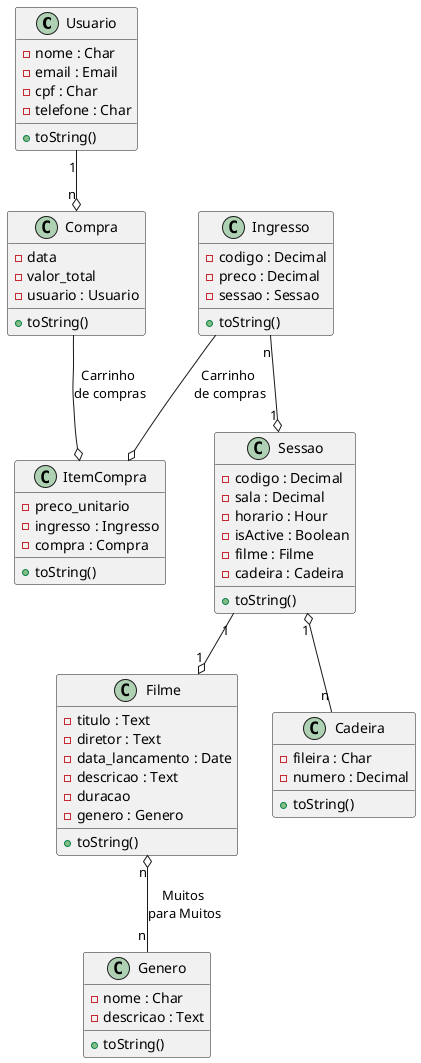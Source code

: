 @startuml SistemaDeIngressos 

  

class Usuario { 

  - nome : Char
  - email : Email
  - cpf : Char
  - telefone : Char
  
  +toString()

} 

class Filme { 

  - titulo : Text
  - diretor : Text
  - data_lancamento : Date 
  - descricao : Text
  - duracao 
  - genero : Genero
  
  +toString()

} 

class Genero {

  - nome : Char
  - descricao : Text
  
  +toString()
  
}
  

class Sessao { 
  
  - codigo : Decimal
  - sala : Decimal
  - horario : Hour
  - isActive : Boolean
  - filme : Filme
  - cadeira : Cadeira
  
  
  +toString()

} 

  

class Cadeira { 

  - fileira : Char
  - numero : Decimal
  
  +toString()

} 
  

class Ingresso { 

  - codigo : Decimal 
  - preco : Decimal
  - sessao : Sessao
  
  +toString()

} 

  

class Compra { 

  - data 
  - valor_total
  - usuario : Usuario
  
  +toString()

} 

class ItemCompra {
  
  - preco_unitario
  - ingresso : Ingresso
  - compra : Compra
  
  + toString()
}

  

' Relacionamentos 

Usuario "1" --o "n" Compra 

Filme "n" o-- "n" Genero : Muitos \npara Muitos

Sessao "1" o-- "n" Cadeira 

Sessao "1" --o "1" Filme

Compra --o ItemCompra :Carrinho \nde compras 

Ingresso --o ItemCompra :Carrinho \nde compras

Ingresso "n" --o "1" Sessao


  

@enduml 

